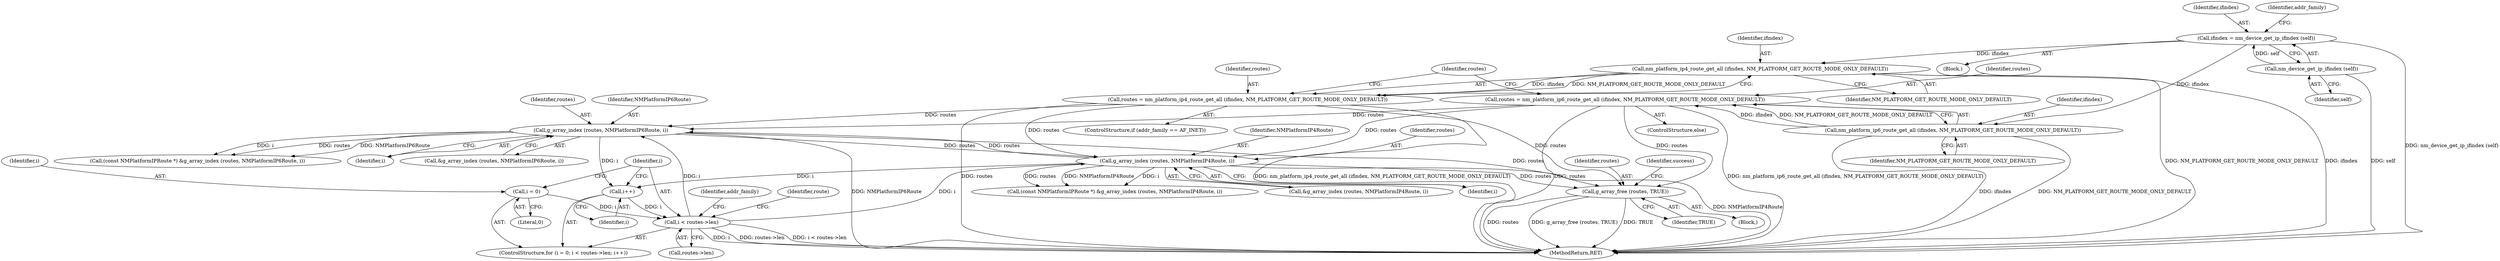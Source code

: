 digraph "0_NetworkManager_d5fc88e573fa58b93034b04d35a2454f5d28cad9@API" {
"1004597" [label="(Call,g_array_free (routes, TRUE))"];
"1004487" [label="(Call,routes = nm_platform_ip6_route_get_all (ifindex, NM_PLATFORM_GET_ROUTE_MODE_ONLY_DEFAULT))"];
"1004489" [label="(Call,nm_platform_ip6_route_get_all (ifindex, NM_PLATFORM_GET_ROUTE_MODE_ONLY_DEFAULT))"];
"1004472" [label="(Call,ifindex = nm_device_get_ip_ifindex (self))"];
"1004474" [label="(Call,nm_device_get_ip_ifindex (self))"];
"1004544" [label="(Call,g_array_index (routes, NMPlatformIP6Route, i))"];
"1004481" [label="(Call,routes = nm_platform_ip4_route_get_all (ifindex, NM_PLATFORM_GET_ROUTE_MODE_ONLY_DEFAULT))"];
"1004483" [label="(Call,nm_platform_ip4_route_get_all (ifindex, NM_PLATFORM_GET_ROUTE_MODE_ONLY_DEFAULT))"];
"1004528" [label="(Call,g_array_index (routes, NMPlatformIP4Route, i))"];
"1004510" [label="(Call,i < routes->len)"];
"1004507" [label="(Call,i = 0)"];
"1004515" [label="(Call,i++)"];
"1004598" [label="(Identifier,routes)"];
"1004488" [label="(Identifier,routes)"];
"1004473" [label="(Identifier,ifindex)"];
"1004484" [label="(Identifier,ifindex)"];
"1004508" [label="(Identifier,i)"];
"1004546" [label="(Identifier,NMPlatformIP6Route)"];
"1004494" [label="(Block,)"];
"1004466" [label="(Block,)"];
"1004529" [label="(Identifier,routes)"];
"1004520" [label="(Identifier,addr_family)"];
"1004525" [label="(Call,(const NMPlatformIPRoute *) &g_array_index (routes, NMPlatformIP4Route, i))"];
"1004507" [label="(Call,i = 0)"];
"1004597" [label="(Call,g_array_free (routes, TRUE))"];
"1004543" [label="(Call,&g_array_index (routes, NMPlatformIP6Route, i))"];
"1004545" [label="(Identifier,routes)"];
"1004474" [label="(Call,nm_device_get_ip_ifindex (self))"];
"1004509" [label="(Literal,0)"];
"1004485" [label="(Identifier,NM_PLATFORM_GET_ROUTE_MODE_ONLY_DEFAULT)"];
"1004512" [label="(Call,routes->len)"];
"1004483" [label="(Call,nm_platform_ip4_route_get_all (ifindex, NM_PLATFORM_GET_ROUTE_MODE_ONLY_DEFAULT))"];
"1004472" [label="(Call,ifindex = nm_device_get_ip_ifindex (self))"];
"1004493" [label="(Identifier,routes)"];
"1004487" [label="(Call,routes = nm_platform_ip6_route_get_all (ifindex, NM_PLATFORM_GET_ROUTE_MODE_ONLY_DEFAULT))"];
"1004486" [label="(ControlStructure,else)"];
"1004511" [label="(Identifier,i)"];
"1004541" [label="(Call,(const NMPlatformIPRoute *) &g_array_index (routes, NMPlatformIP6Route, i))"];
"1004599" [label="(Identifier,TRUE)"];
"1004490" [label="(Identifier,ifindex)"];
"1004515" [label="(Call,i++)"];
"1004477" [label="(ControlStructure,if (addr_family == AF_INET))"];
"1004516" [label="(Identifier,i)"];
"1004482" [label="(Identifier,routes)"];
"1004489" [label="(Call,nm_platform_ip6_route_get_all (ifindex, NM_PLATFORM_GET_ROUTE_MODE_ONLY_DEFAULT))"];
"1004530" [label="(Identifier,NMPlatformIP4Route)"];
"1004491" [label="(Identifier,NM_PLATFORM_GET_ROUTE_MODE_ONLY_DEFAULT)"];
"1004506" [label="(ControlStructure,for (i = 0; i < routes->len; i++))"];
"1004510" [label="(Call,i < routes->len)"];
"1004544" [label="(Call,g_array_index (routes, NMPlatformIP6Route, i))"];
"1004479" [label="(Identifier,addr_family)"];
"1004528" [label="(Call,g_array_index (routes, NMPlatformIP4Route, i))"];
"1004601" [label="(Identifier,success)"];
"1004481" [label="(Call,routes = nm_platform_ip4_route_get_all (ifindex, NM_PLATFORM_GET_ROUTE_MODE_ONLY_DEFAULT))"];
"1004527" [label="(Call,&g_array_index (routes, NMPlatformIP4Route, i))"];
"1007368" [label="(MethodReturn,RET)"];
"1004475" [label="(Identifier,self)"];
"1004569" [label="(Identifier,route)"];
"1004531" [label="(Identifier,i)"];
"1004547" [label="(Identifier,i)"];
"1004597" -> "1004494"  [label="AST: "];
"1004597" -> "1004599"  [label="CFG: "];
"1004598" -> "1004597"  [label="AST: "];
"1004599" -> "1004597"  [label="AST: "];
"1004601" -> "1004597"  [label="CFG: "];
"1004597" -> "1007368"  [label="DDG: routes"];
"1004597" -> "1007368"  [label="DDG: g_array_free (routes, TRUE)"];
"1004597" -> "1007368"  [label="DDG: TRUE"];
"1004487" -> "1004597"  [label="DDG: routes"];
"1004544" -> "1004597"  [label="DDG: routes"];
"1004481" -> "1004597"  [label="DDG: routes"];
"1004528" -> "1004597"  [label="DDG: routes"];
"1004487" -> "1004486"  [label="AST: "];
"1004487" -> "1004489"  [label="CFG: "];
"1004488" -> "1004487"  [label="AST: "];
"1004489" -> "1004487"  [label="AST: "];
"1004493" -> "1004487"  [label="CFG: "];
"1004487" -> "1007368"  [label="DDG: routes"];
"1004487" -> "1007368"  [label="DDG: nm_platform_ip6_route_get_all (ifindex, NM_PLATFORM_GET_ROUTE_MODE_ONLY_DEFAULT)"];
"1004489" -> "1004487"  [label="DDG: ifindex"];
"1004489" -> "1004487"  [label="DDG: NM_PLATFORM_GET_ROUTE_MODE_ONLY_DEFAULT"];
"1004487" -> "1004528"  [label="DDG: routes"];
"1004487" -> "1004544"  [label="DDG: routes"];
"1004489" -> "1004491"  [label="CFG: "];
"1004490" -> "1004489"  [label="AST: "];
"1004491" -> "1004489"  [label="AST: "];
"1004489" -> "1007368"  [label="DDG: ifindex"];
"1004489" -> "1007368"  [label="DDG: NM_PLATFORM_GET_ROUTE_MODE_ONLY_DEFAULT"];
"1004472" -> "1004489"  [label="DDG: ifindex"];
"1004472" -> "1004466"  [label="AST: "];
"1004472" -> "1004474"  [label="CFG: "];
"1004473" -> "1004472"  [label="AST: "];
"1004474" -> "1004472"  [label="AST: "];
"1004479" -> "1004472"  [label="CFG: "];
"1004472" -> "1007368"  [label="DDG: nm_device_get_ip_ifindex (self)"];
"1004474" -> "1004472"  [label="DDG: self"];
"1004472" -> "1004483"  [label="DDG: ifindex"];
"1004474" -> "1004475"  [label="CFG: "];
"1004475" -> "1004474"  [label="AST: "];
"1004474" -> "1007368"  [label="DDG: self"];
"1004544" -> "1004543"  [label="AST: "];
"1004544" -> "1004547"  [label="CFG: "];
"1004545" -> "1004544"  [label="AST: "];
"1004546" -> "1004544"  [label="AST: "];
"1004547" -> "1004544"  [label="AST: "];
"1004543" -> "1004544"  [label="CFG: "];
"1004544" -> "1007368"  [label="DDG: NMPlatformIP6Route"];
"1004544" -> "1004515"  [label="DDG: i"];
"1004544" -> "1004528"  [label="DDG: routes"];
"1004544" -> "1004541"  [label="DDG: routes"];
"1004544" -> "1004541"  [label="DDG: NMPlatformIP6Route"];
"1004544" -> "1004541"  [label="DDG: i"];
"1004481" -> "1004544"  [label="DDG: routes"];
"1004528" -> "1004544"  [label="DDG: routes"];
"1004510" -> "1004544"  [label="DDG: i"];
"1004481" -> "1004477"  [label="AST: "];
"1004481" -> "1004483"  [label="CFG: "];
"1004482" -> "1004481"  [label="AST: "];
"1004483" -> "1004481"  [label="AST: "];
"1004493" -> "1004481"  [label="CFG: "];
"1004481" -> "1007368"  [label="DDG: routes"];
"1004481" -> "1007368"  [label="DDG: nm_platform_ip4_route_get_all (ifindex, NM_PLATFORM_GET_ROUTE_MODE_ONLY_DEFAULT)"];
"1004483" -> "1004481"  [label="DDG: ifindex"];
"1004483" -> "1004481"  [label="DDG: NM_PLATFORM_GET_ROUTE_MODE_ONLY_DEFAULT"];
"1004481" -> "1004528"  [label="DDG: routes"];
"1004483" -> "1004485"  [label="CFG: "];
"1004484" -> "1004483"  [label="AST: "];
"1004485" -> "1004483"  [label="AST: "];
"1004483" -> "1007368"  [label="DDG: NM_PLATFORM_GET_ROUTE_MODE_ONLY_DEFAULT"];
"1004483" -> "1007368"  [label="DDG: ifindex"];
"1004528" -> "1004527"  [label="AST: "];
"1004528" -> "1004531"  [label="CFG: "];
"1004529" -> "1004528"  [label="AST: "];
"1004530" -> "1004528"  [label="AST: "];
"1004531" -> "1004528"  [label="AST: "];
"1004527" -> "1004528"  [label="CFG: "];
"1004528" -> "1007368"  [label="DDG: NMPlatformIP4Route"];
"1004528" -> "1004515"  [label="DDG: i"];
"1004528" -> "1004525"  [label="DDG: routes"];
"1004528" -> "1004525"  [label="DDG: NMPlatformIP4Route"];
"1004528" -> "1004525"  [label="DDG: i"];
"1004510" -> "1004528"  [label="DDG: i"];
"1004510" -> "1004506"  [label="AST: "];
"1004510" -> "1004512"  [label="CFG: "];
"1004511" -> "1004510"  [label="AST: "];
"1004512" -> "1004510"  [label="AST: "];
"1004520" -> "1004510"  [label="CFG: "];
"1004569" -> "1004510"  [label="CFG: "];
"1004510" -> "1007368"  [label="DDG: routes->len"];
"1004510" -> "1007368"  [label="DDG: i < routes->len"];
"1004510" -> "1007368"  [label="DDG: i"];
"1004507" -> "1004510"  [label="DDG: i"];
"1004515" -> "1004510"  [label="DDG: i"];
"1004507" -> "1004506"  [label="AST: "];
"1004507" -> "1004509"  [label="CFG: "];
"1004508" -> "1004507"  [label="AST: "];
"1004509" -> "1004507"  [label="AST: "];
"1004511" -> "1004507"  [label="CFG: "];
"1004515" -> "1004506"  [label="AST: "];
"1004515" -> "1004516"  [label="CFG: "];
"1004516" -> "1004515"  [label="AST: "];
"1004511" -> "1004515"  [label="CFG: "];
}
